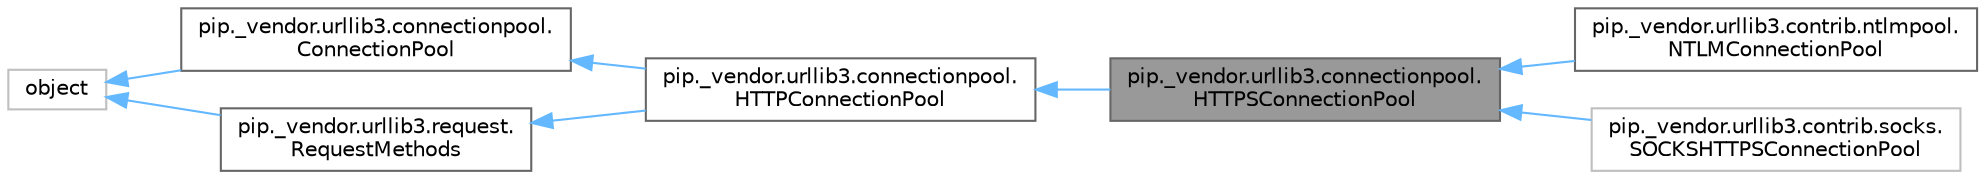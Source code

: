 digraph "pip._vendor.urllib3.connectionpool.HTTPSConnectionPool"
{
 // LATEX_PDF_SIZE
  bgcolor="transparent";
  edge [fontname=Helvetica,fontsize=10,labelfontname=Helvetica,labelfontsize=10];
  node [fontname=Helvetica,fontsize=10,shape=box,height=0.2,width=0.4];
  rankdir="LR";
  Node1 [id="Node000001",label="pip._vendor.urllib3.connectionpool.\lHTTPSConnectionPool",height=0.2,width=0.4,color="gray40", fillcolor="grey60", style="filled", fontcolor="black",tooltip=" "];
  Node2 -> Node1 [id="edge1_Node000001_Node000002",dir="back",color="steelblue1",style="solid",tooltip=" "];
  Node2 [id="Node000002",label="pip._vendor.urllib3.connectionpool.\lHTTPConnectionPool",height=0.2,width=0.4,color="gray40", fillcolor="white", style="filled",URL="$dd/d58/classpip_1_1__vendor_1_1urllib3_1_1connectionpool_1_1HTTPConnectionPool.html",tooltip=" "];
  Node3 -> Node2 [id="edge2_Node000002_Node000003",dir="back",color="steelblue1",style="solid",tooltip=" "];
  Node3 [id="Node000003",label="pip._vendor.urllib3.connectionpool.\lConnectionPool",height=0.2,width=0.4,color="gray40", fillcolor="white", style="filled",URL="$dd/dbc/classpip_1_1__vendor_1_1urllib3_1_1connectionpool_1_1ConnectionPool.html",tooltip=" "];
  Node4 -> Node3 [id="edge3_Node000003_Node000004",dir="back",color="steelblue1",style="solid",tooltip=" "];
  Node4 [id="Node000004",label="object",height=0.2,width=0.4,color="grey75", fillcolor="white", style="filled",tooltip=" "];
  Node5 -> Node2 [id="edge4_Node000002_Node000005",dir="back",color="steelblue1",style="solid",tooltip=" "];
  Node5 [id="Node000005",label="pip._vendor.urllib3.request.\lRequestMethods",height=0.2,width=0.4,color="gray40", fillcolor="white", style="filled",URL="$dd/d14/classpip_1_1__vendor_1_1urllib3_1_1request_1_1RequestMethods.html",tooltip=" "];
  Node4 -> Node5 [id="edge5_Node000005_Node000004",dir="back",color="steelblue1",style="solid",tooltip=" "];
  Node1 -> Node6 [id="edge6_Node000001_Node000006",dir="back",color="steelblue1",style="solid",tooltip=" "];
  Node6 [id="Node000006",label="pip._vendor.urllib3.contrib.ntlmpool.\lNTLMConnectionPool",height=0.2,width=0.4,color="gray40", fillcolor="white", style="filled",URL="$d2/d86/classpip_1_1__vendor_1_1urllib3_1_1contrib_1_1ntlmpool_1_1NTLMConnectionPool.html",tooltip=" "];
  Node1 -> Node7 [id="edge7_Node000001_Node000007",dir="back",color="steelblue1",style="solid",tooltip=" "];
  Node7 [id="Node000007",label="pip._vendor.urllib3.contrib.socks.\lSOCKSHTTPSConnectionPool",height=0.2,width=0.4,color="grey75", fillcolor="white", style="filled",URL="$db/d51/classpip_1_1__vendor_1_1urllib3_1_1contrib_1_1socks_1_1SOCKSHTTPSConnectionPool.html",tooltip=" "];
}
